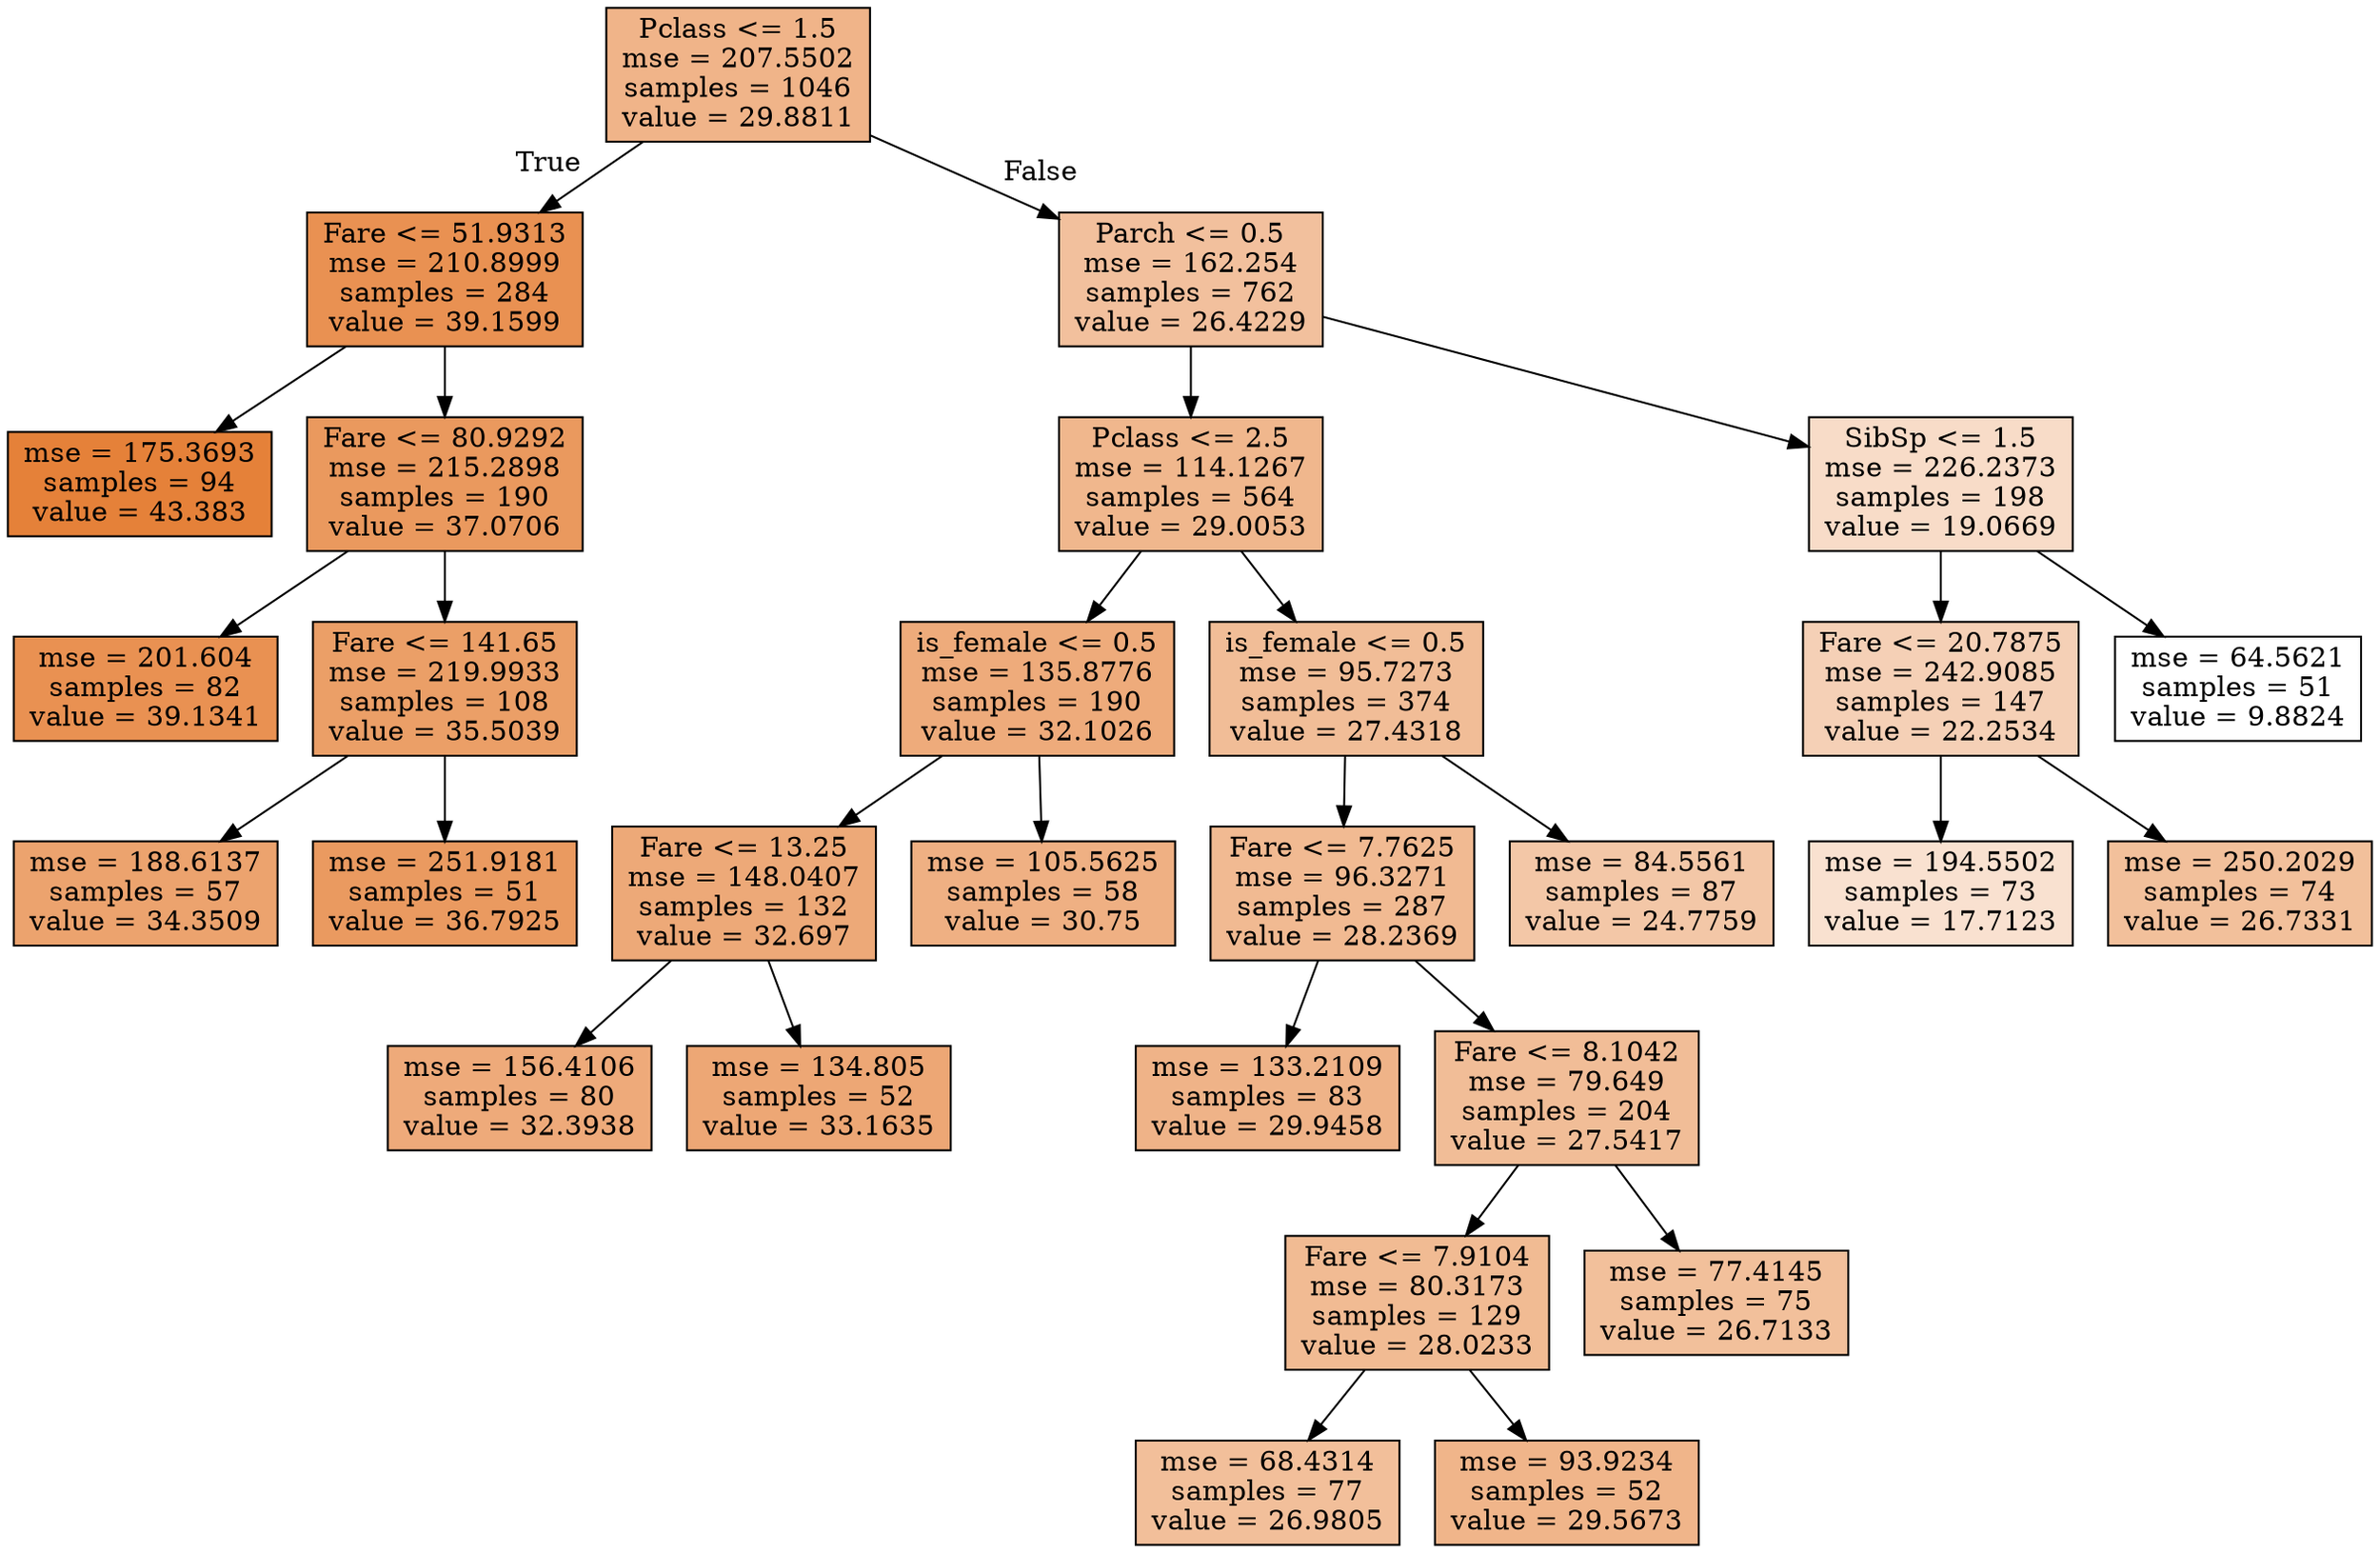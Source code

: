 digraph Tree {
node [shape=box, style="filled", color="black"] ;
0 [label="Pclass <= 1.5\nmse = 207.5502\nsamples = 1046\nvalue = 29.8811", fillcolor="#e5813998"] ;
1 [label="Fare <= 51.9313\nmse = 210.8999\nsamples = 284\nvalue = 39.1599", fillcolor="#e58139df"] ;
0 -> 1 [labeldistance=2.5, labelangle=45, headlabel="True"] ;
2 [label="mse = 175.3693\nsamples = 94\nvalue = 43.383", fillcolor="#e58139ff"] ;
1 -> 2 ;
3 [label="Fare <= 80.9292\nmse = 215.2898\nsamples = 190\nvalue = 37.0706", fillcolor="#e58139cf"] ;
1 -> 3 ;
4 [label="mse = 201.604\nsamples = 82\nvalue = 39.1341", fillcolor="#e58139df"] ;
3 -> 4 ;
5 [label="Fare <= 141.65\nmse = 219.9933\nsamples = 108\nvalue = 35.5039", fillcolor="#e58139c3"] ;
3 -> 5 ;
6 [label="mse = 188.6137\nsamples = 57\nvalue = 34.3509", fillcolor="#e58139ba"] ;
5 -> 6 ;
7 [label="mse = 251.9181\nsamples = 51\nvalue = 36.7925", fillcolor="#e58139cd"] ;
5 -> 7 ;
8 [label="Parch <= 0.5\nmse = 162.254\nsamples = 762\nvalue = 26.4229", fillcolor="#e581397e"] ;
0 -> 8 [labeldistance=2.5, labelangle=-45, headlabel="False"] ;
9 [label="Pclass <= 2.5\nmse = 114.1267\nsamples = 564\nvalue = 29.0053", fillcolor="#e5813992"] ;
8 -> 9 ;
10 [label="is_female <= 0.5\nmse = 135.8776\nsamples = 190\nvalue = 32.1026", fillcolor="#e58139a9"] ;
9 -> 10 ;
11 [label="Fare <= 13.25\nmse = 148.0407\nsamples = 132\nvalue = 32.697", fillcolor="#e58139ae"] ;
10 -> 11 ;
12 [label="mse = 156.4106\nsamples = 80\nvalue = 32.3938", fillcolor="#e58139ab"] ;
11 -> 12 ;
13 [label="mse = 134.805\nsamples = 52\nvalue = 33.1635", fillcolor="#e58139b1"] ;
11 -> 13 ;
14 [label="mse = 105.5625\nsamples = 58\nvalue = 30.75", fillcolor="#e581399f"] ;
10 -> 14 ;
15 [label="is_female <= 0.5\nmse = 95.7273\nsamples = 374\nvalue = 27.4318", fillcolor="#e5813986"] ;
9 -> 15 ;
16 [label="Fare <= 7.7625\nmse = 96.3271\nsamples = 287\nvalue = 28.2369", fillcolor="#e581398c"] ;
15 -> 16 ;
17 [label="mse = 133.2109\nsamples = 83\nvalue = 29.9458", fillcolor="#e5813999"] ;
16 -> 17 ;
18 [label="Fare <= 8.1042\nmse = 79.649\nsamples = 204\nvalue = 27.5417", fillcolor="#e5813986"] ;
16 -> 18 ;
19 [label="Fare <= 7.9104\nmse = 80.3173\nsamples = 129\nvalue = 28.0233", fillcolor="#e581398a"] ;
18 -> 19 ;
20 [label="mse = 68.4314\nsamples = 77\nvalue = 26.9805", fillcolor="#e5813982"] ;
19 -> 20 ;
21 [label="mse = 93.9234\nsamples = 52\nvalue = 29.5673", fillcolor="#e5813996"] ;
19 -> 21 ;
22 [label="mse = 77.4145\nsamples = 75\nvalue = 26.7133", fillcolor="#e5813980"] ;
18 -> 22 ;
23 [label="mse = 84.5561\nsamples = 87\nvalue = 24.7759", fillcolor="#e5813971"] ;
15 -> 23 ;
24 [label="SibSp <= 1.5\nmse = 226.2373\nsamples = 198\nvalue = 19.0669", fillcolor="#e5813946"] ;
8 -> 24 ;
25 [label="Fare <= 20.7875\nmse = 242.9085\nsamples = 147\nvalue = 22.2534", fillcolor="#e581395e"] ;
24 -> 25 ;
26 [label="mse = 194.5502\nsamples = 73\nvalue = 17.7123", fillcolor="#e581393c"] ;
25 -> 26 ;
27 [label="mse = 250.2029\nsamples = 74\nvalue = 26.7331", fillcolor="#e5813980"] ;
25 -> 27 ;
28 [label="mse = 64.5621\nsamples = 51\nvalue = 9.8824", fillcolor="#e5813900"] ;
24 -> 28 ;
}